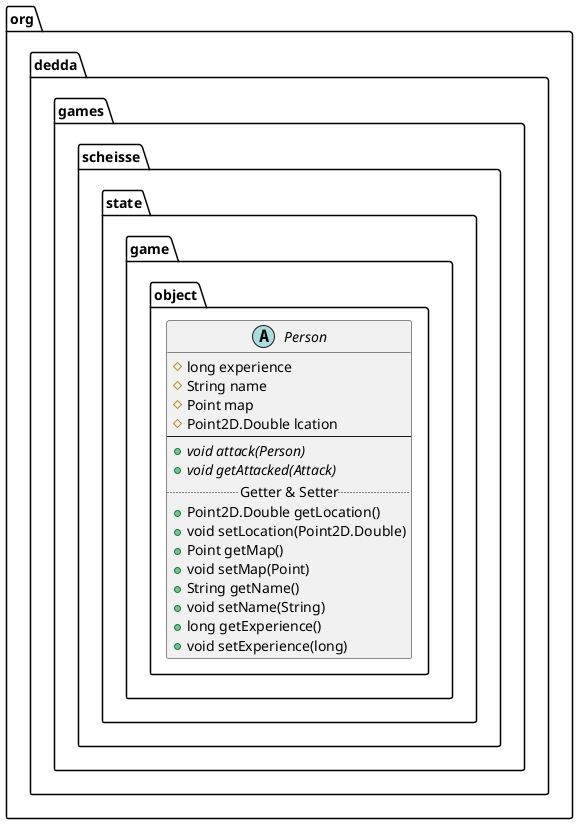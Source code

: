 @startuml
abstract class org.dedda.games.scheisse.state.game.object.Person{
    # long experience
    # String name
    # Point map
    # Point2D.Double lcation
    --
    + {abstract} void attack(Person)
    + {abstract} void getAttacked(Attack)
    .. Getter & Setter ..
    + Point2D.Double getLocation()
    + void setLocation(Point2D.Double)
    + Point getMap()
    + void setMap(Point)
    + String getName()
    + void setName(String)
    + long getExperience()
    + void setExperience(long)
}
@enduml